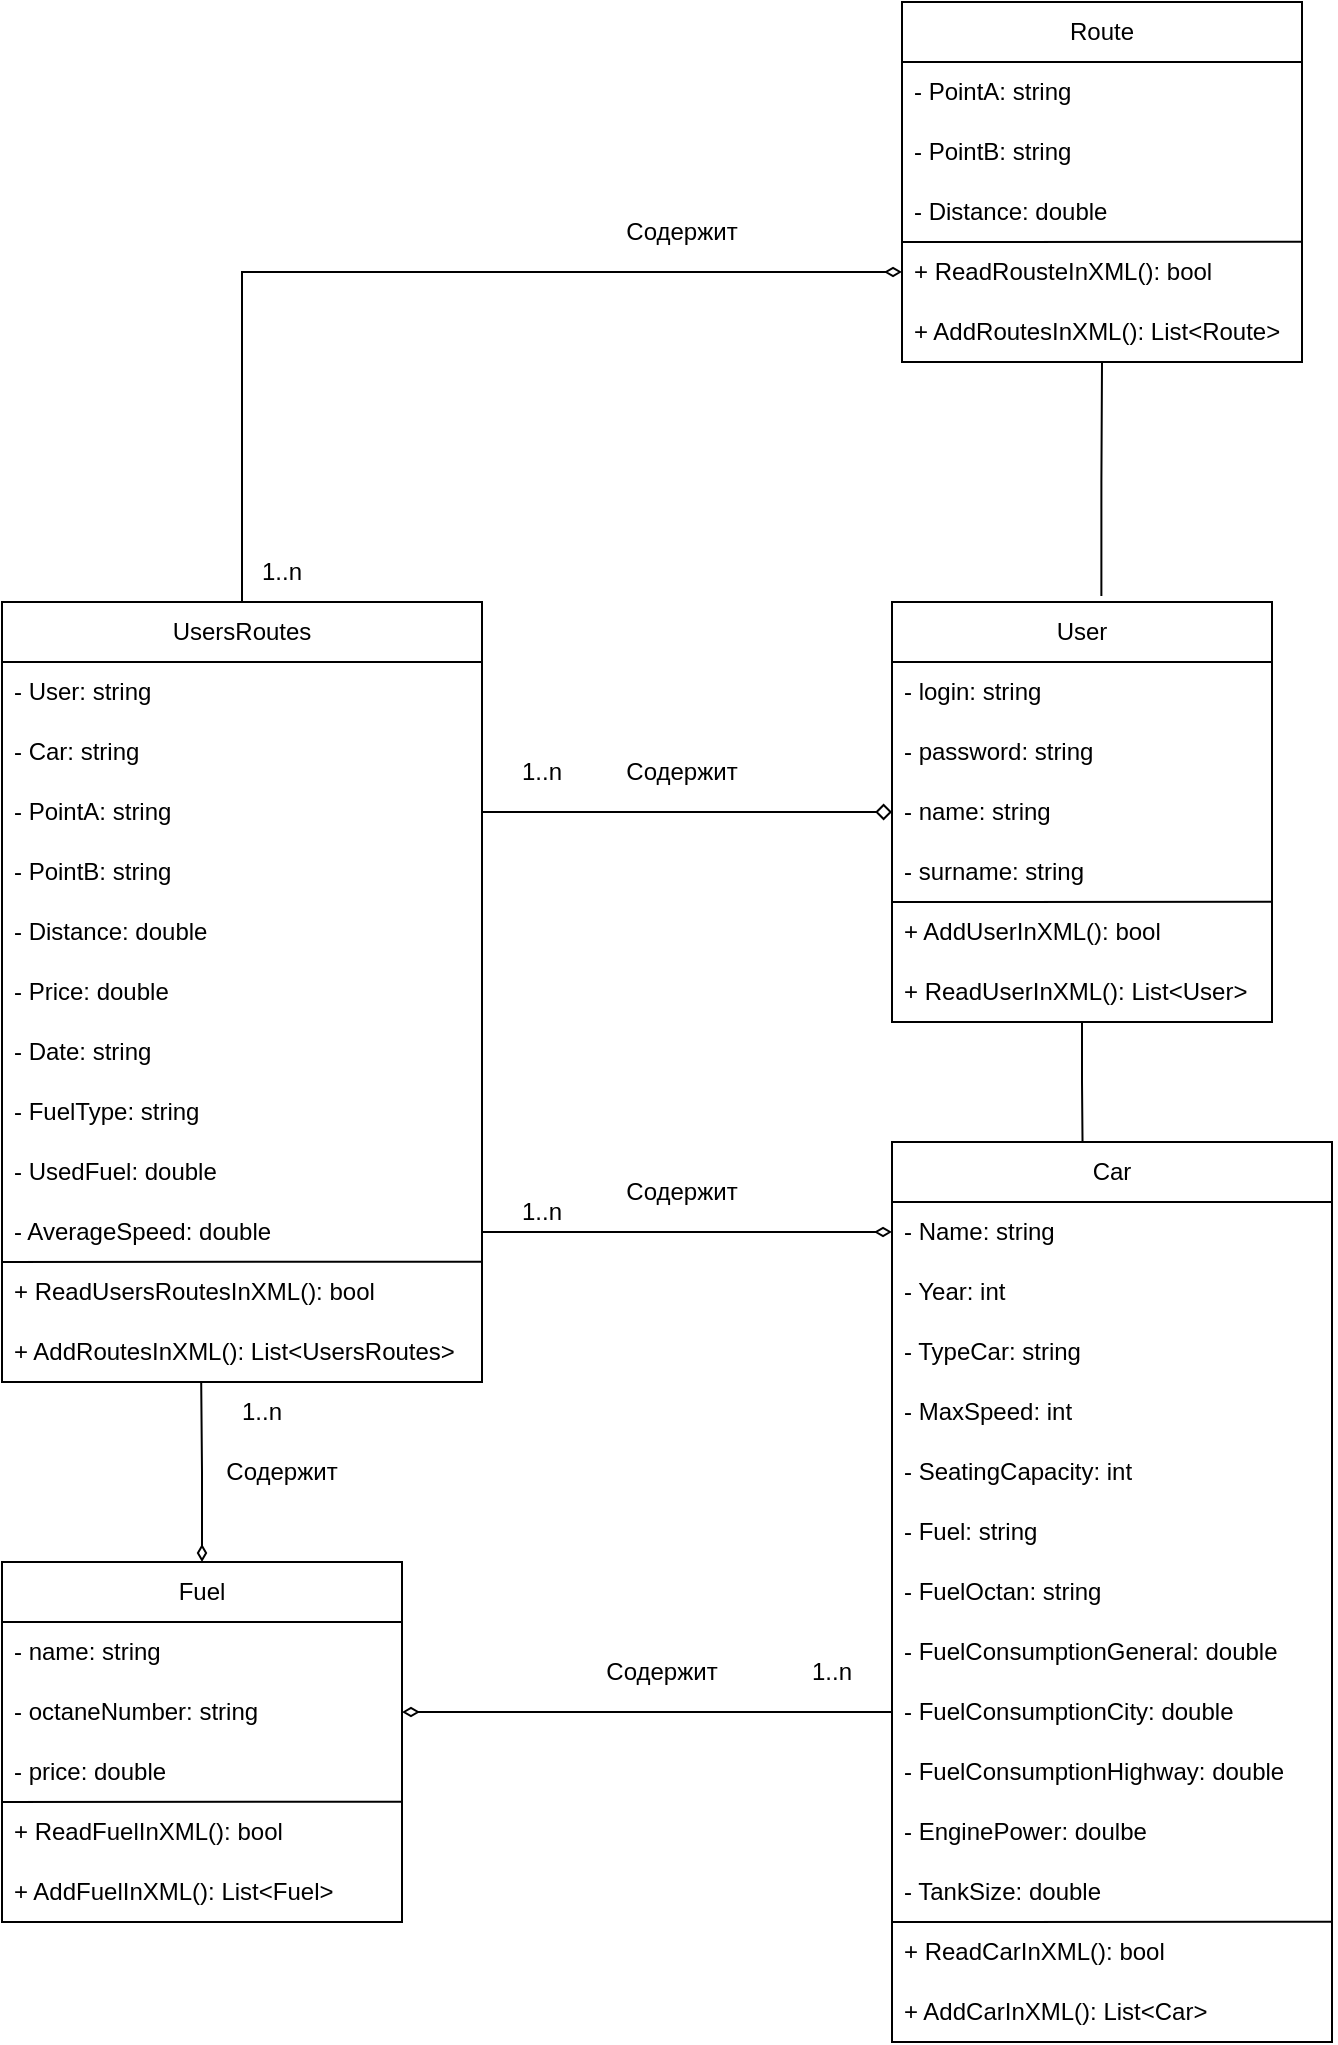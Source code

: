<mxfile version="21.3.7" type="device">
  <diagram name="Страница 1" id="2_VdFFS8q0AQupG_bi6Z">
    <mxGraphModel dx="880" dy="470" grid="1" gridSize="10" guides="1" tooltips="1" connect="1" arrows="1" fold="1" page="1" pageScale="1" pageWidth="827" pageHeight="1169" math="0" shadow="0">
      <root>
        <mxCell id="0" />
        <mxCell id="1" parent="0" />
        <mxCell id="ielNUXNQ5_RnPsxw6kpM-48" style="edgeStyle=orthogonalEdgeStyle;rounded=0;orthogonalLoop=1;jettySize=auto;html=1;entryX=0.5;entryY=1.009;entryDx=0;entryDy=0;entryPerimeter=0;exitX=0.551;exitY=-0.014;exitDx=0;exitDy=0;exitPerimeter=0;endArrow=none;endFill=0;" parent="1" source="ielNUXNQ5_RnPsxw6kpM-1" target="ielNUXNQ5_RnPsxw6kpM-17" edge="1">
          <mxGeometry relative="1" as="geometry">
            <mxPoint x="630" y="330" as="sourcePoint" />
          </mxGeometry>
        </mxCell>
        <mxCell id="ielNUXNQ5_RnPsxw6kpM-95" style="edgeStyle=orthogonalEdgeStyle;rounded=0;orthogonalLoop=1;jettySize=auto;html=1;entryX=0.433;entryY=-0.001;entryDx=0;entryDy=0;entryPerimeter=0;endArrow=none;endFill=0;" parent="1" source="ielNUXNQ5_RnPsxw6kpM-1" target="ielNUXNQ5_RnPsxw6kpM-25" edge="1">
          <mxGeometry relative="1" as="geometry" />
        </mxCell>
        <mxCell id="ielNUXNQ5_RnPsxw6kpM-1" value="User" style="swimlane;fontStyle=0;childLayout=stackLayout;horizontal=1;startSize=30;horizontalStack=0;resizeParent=1;resizeParentMax=0;resizeLast=0;collapsible=1;marginBottom=0;whiteSpace=wrap;html=1;" parent="1" vertex="1">
          <mxGeometry x="525" y="360" width="190" height="210" as="geometry" />
        </mxCell>
        <mxCell id="ielNUXNQ5_RnPsxw6kpM-2" value="- login: string" style="text;strokeColor=none;fillColor=none;align=left;verticalAlign=middle;spacingLeft=4;spacingRight=4;overflow=hidden;points=[[0,0.5],[1,0.5]];portConstraint=eastwest;rotatable=0;whiteSpace=wrap;html=1;" parent="ielNUXNQ5_RnPsxw6kpM-1" vertex="1">
          <mxGeometry y="30" width="190" height="30" as="geometry" />
        </mxCell>
        <mxCell id="ielNUXNQ5_RnPsxw6kpM-3" value="- password: string" style="text;strokeColor=none;fillColor=none;align=left;verticalAlign=middle;spacingLeft=4;spacingRight=4;overflow=hidden;points=[[0,0.5],[1,0.5]];portConstraint=eastwest;rotatable=0;whiteSpace=wrap;html=1;" parent="ielNUXNQ5_RnPsxw6kpM-1" vertex="1">
          <mxGeometry y="60" width="190" height="30" as="geometry" />
        </mxCell>
        <mxCell id="ielNUXNQ5_RnPsxw6kpM-4" value="- name: string" style="text;strokeColor=none;fillColor=none;align=left;verticalAlign=middle;spacingLeft=4;spacingRight=4;overflow=hidden;points=[[0,0.5],[1,0.5]];portConstraint=eastwest;rotatable=0;whiteSpace=wrap;html=1;" parent="ielNUXNQ5_RnPsxw6kpM-1" vertex="1">
          <mxGeometry y="90" width="190" height="30" as="geometry" />
        </mxCell>
        <mxCell id="ielNUXNQ5_RnPsxw6kpM-5" value="- surname: string" style="text;strokeColor=none;fillColor=none;align=left;verticalAlign=middle;spacingLeft=4;spacingRight=4;overflow=hidden;points=[[0,0.5],[1,0.5]];portConstraint=eastwest;rotatable=0;whiteSpace=wrap;html=1;" parent="ielNUXNQ5_RnPsxw6kpM-1" vertex="1">
          <mxGeometry y="120" width="190" height="30" as="geometry" />
        </mxCell>
        <mxCell id="ielNUXNQ5_RnPsxw6kpM-6" value="+ AddUserInXML(): bool" style="text;strokeColor=none;fillColor=none;align=left;verticalAlign=middle;spacingLeft=4;spacingRight=4;overflow=hidden;points=[[0,0.5],[1,0.5]];portConstraint=eastwest;rotatable=0;whiteSpace=wrap;html=1;" parent="ielNUXNQ5_RnPsxw6kpM-1" vertex="1">
          <mxGeometry y="150" width="190" height="30" as="geometry" />
        </mxCell>
        <mxCell id="ielNUXNQ5_RnPsxw6kpM-7" value="+ ReadUserInXML(): List&amp;lt;User&amp;gt;" style="text;strokeColor=none;fillColor=none;align=left;verticalAlign=middle;spacingLeft=4;spacingRight=4;overflow=hidden;points=[[0,0.5],[1,0.5]];portConstraint=eastwest;rotatable=0;whiteSpace=wrap;html=1;" parent="ielNUXNQ5_RnPsxw6kpM-1" vertex="1">
          <mxGeometry y="180" width="190" height="30" as="geometry" />
        </mxCell>
        <mxCell id="ielNUXNQ5_RnPsxw6kpM-10" value="" style="endArrow=none;html=1;rounded=0;entryX=1;entryY=-0.006;entryDx=0;entryDy=0;entryPerimeter=0;exitX=-0.002;exitY=0;exitDx=0;exitDy=0;exitPerimeter=0;" parent="ielNUXNQ5_RnPsxw6kpM-1" source="ielNUXNQ5_RnPsxw6kpM-6" target="ielNUXNQ5_RnPsxw6kpM-6" edge="1">
          <mxGeometry width="50" height="50" relative="1" as="geometry">
            <mxPoint x="-60" y="190" as="sourcePoint" />
            <mxPoint x="-10" y="140" as="targetPoint" />
          </mxGeometry>
        </mxCell>
        <mxCell id="ielNUXNQ5_RnPsxw6kpM-11" value="Route" style="swimlane;fontStyle=0;childLayout=stackLayout;horizontal=1;startSize=30;horizontalStack=0;resizeParent=1;resizeParentMax=0;resizeLast=0;collapsible=1;marginBottom=0;whiteSpace=wrap;html=1;" parent="1" vertex="1">
          <mxGeometry x="530" y="60" width="200" height="180" as="geometry" />
        </mxCell>
        <mxCell id="ielNUXNQ5_RnPsxw6kpM-12" value="- PointA: string" style="text;strokeColor=none;fillColor=none;align=left;verticalAlign=middle;spacingLeft=4;spacingRight=4;overflow=hidden;points=[[0,0.5],[1,0.5]];portConstraint=eastwest;rotatable=0;whiteSpace=wrap;html=1;" parent="ielNUXNQ5_RnPsxw6kpM-11" vertex="1">
          <mxGeometry y="30" width="200" height="30" as="geometry" />
        </mxCell>
        <mxCell id="ielNUXNQ5_RnPsxw6kpM-13" value="- PointB: string" style="text;strokeColor=none;fillColor=none;align=left;verticalAlign=middle;spacingLeft=4;spacingRight=4;overflow=hidden;points=[[0,0.5],[1,0.5]];portConstraint=eastwest;rotatable=0;whiteSpace=wrap;html=1;" parent="ielNUXNQ5_RnPsxw6kpM-11" vertex="1">
          <mxGeometry y="60" width="200" height="30" as="geometry" />
        </mxCell>
        <mxCell id="ielNUXNQ5_RnPsxw6kpM-14" value="- Distance: double" style="text;strokeColor=none;fillColor=none;align=left;verticalAlign=middle;spacingLeft=4;spacingRight=4;overflow=hidden;points=[[0,0.5],[1,0.5]];portConstraint=eastwest;rotatable=0;whiteSpace=wrap;html=1;" parent="ielNUXNQ5_RnPsxw6kpM-11" vertex="1">
          <mxGeometry y="90" width="200" height="30" as="geometry" />
        </mxCell>
        <mxCell id="ielNUXNQ5_RnPsxw6kpM-16" value="+ ReadRousteInXML(): bool" style="text;strokeColor=none;fillColor=none;align=left;verticalAlign=middle;spacingLeft=4;spacingRight=4;overflow=hidden;points=[[0,0.5],[1,0.5]];portConstraint=eastwest;rotatable=0;whiteSpace=wrap;html=1;" parent="ielNUXNQ5_RnPsxw6kpM-11" vertex="1">
          <mxGeometry y="120" width="200" height="30" as="geometry" />
        </mxCell>
        <mxCell id="ielNUXNQ5_RnPsxw6kpM-17" value="+ AddRoutesInXML(): List&amp;lt;Route&amp;gt;" style="text;strokeColor=none;fillColor=none;align=left;verticalAlign=middle;spacingLeft=4;spacingRight=4;overflow=hidden;points=[[0,0.5],[1,0.5]];portConstraint=eastwest;rotatable=0;whiteSpace=wrap;html=1;" parent="ielNUXNQ5_RnPsxw6kpM-11" vertex="1">
          <mxGeometry y="150" width="200" height="30" as="geometry" />
        </mxCell>
        <mxCell id="ielNUXNQ5_RnPsxw6kpM-18" value="" style="endArrow=none;html=1;rounded=0;entryX=1;entryY=-0.006;entryDx=0;entryDy=0;entryPerimeter=0;exitX=-0.002;exitY=0;exitDx=0;exitDy=0;exitPerimeter=0;" parent="ielNUXNQ5_RnPsxw6kpM-11" source="ielNUXNQ5_RnPsxw6kpM-16" target="ielNUXNQ5_RnPsxw6kpM-16" edge="1">
          <mxGeometry width="50" height="50" relative="1" as="geometry">
            <mxPoint x="-60" y="190" as="sourcePoint" />
            <mxPoint x="-10" y="140" as="targetPoint" />
          </mxGeometry>
        </mxCell>
        <mxCell id="ielNUXNQ5_RnPsxw6kpM-20" value="1..n" style="text;html=1;strokeColor=none;fillColor=none;align=center;verticalAlign=middle;whiteSpace=wrap;rounded=0;" parent="1" vertex="1">
          <mxGeometry x="190" y="330" width="60" height="30" as="geometry" />
        </mxCell>
        <mxCell id="ielNUXNQ5_RnPsxw6kpM-66" style="edgeStyle=orthogonalEdgeStyle;rounded=0;orthogonalLoop=1;jettySize=auto;html=1;entryX=1;entryY=0.5;entryDx=0;entryDy=0;startArrow=none;startFill=0;endArrow=diamondThin;endFill=0;exitX=0;exitY=0.5;exitDx=0;exitDy=0;" parent="1" source="ielNUXNQ5_RnPsxw6kpM-34" target="ielNUXNQ5_RnPsxw6kpM-43" edge="1">
          <mxGeometry relative="1" as="geometry">
            <mxPoint x="610" y="630" as="sourcePoint" />
          </mxGeometry>
        </mxCell>
        <mxCell id="ielNUXNQ5_RnPsxw6kpM-25" value="Car" style="swimlane;fontStyle=0;childLayout=stackLayout;horizontal=1;startSize=30;horizontalStack=0;resizeParent=1;resizeParentMax=0;resizeLast=0;collapsible=1;marginBottom=0;whiteSpace=wrap;html=1;" parent="1" vertex="1">
          <mxGeometry x="525" y="630" width="220" height="450" as="geometry" />
        </mxCell>
        <mxCell id="ielNUXNQ5_RnPsxw6kpM-26" value="- Name: string" style="text;strokeColor=none;fillColor=none;align=left;verticalAlign=middle;spacingLeft=4;spacingRight=4;overflow=hidden;points=[[0,0.5],[1,0.5]];portConstraint=eastwest;rotatable=0;whiteSpace=wrap;html=1;" parent="ielNUXNQ5_RnPsxw6kpM-25" vertex="1">
          <mxGeometry y="30" width="220" height="30" as="geometry" />
        </mxCell>
        <mxCell id="ielNUXNQ5_RnPsxw6kpM-27" value="- Year: int" style="text;strokeColor=none;fillColor=none;align=left;verticalAlign=middle;spacingLeft=4;spacingRight=4;overflow=hidden;points=[[0,0.5],[1,0.5]];portConstraint=eastwest;rotatable=0;whiteSpace=wrap;html=1;" parent="ielNUXNQ5_RnPsxw6kpM-25" vertex="1">
          <mxGeometry y="60" width="220" height="30" as="geometry" />
        </mxCell>
        <mxCell id="ielNUXNQ5_RnPsxw6kpM-28" value="- TypeCar: string" style="text;strokeColor=none;fillColor=none;align=left;verticalAlign=middle;spacingLeft=4;spacingRight=4;overflow=hidden;points=[[0,0.5],[1,0.5]];portConstraint=eastwest;rotatable=0;whiteSpace=wrap;html=1;" parent="ielNUXNQ5_RnPsxw6kpM-25" vertex="1">
          <mxGeometry y="90" width="220" height="30" as="geometry" />
        </mxCell>
        <mxCell id="ielNUXNQ5_RnPsxw6kpM-29" value="- MaxSpeed: int" style="text;strokeColor=none;fillColor=none;align=left;verticalAlign=middle;spacingLeft=4;spacingRight=4;overflow=hidden;points=[[0,0.5],[1,0.5]];portConstraint=eastwest;rotatable=0;whiteSpace=wrap;html=1;" parent="ielNUXNQ5_RnPsxw6kpM-25" vertex="1">
          <mxGeometry y="120" width="220" height="30" as="geometry" />
        </mxCell>
        <mxCell id="ielNUXNQ5_RnPsxw6kpM-37" value="- SeatingCapacity: int" style="text;strokeColor=none;fillColor=none;align=left;verticalAlign=middle;spacingLeft=4;spacingRight=4;overflow=hidden;points=[[0,0.5],[1,0.5]];portConstraint=eastwest;rotatable=0;whiteSpace=wrap;html=1;" parent="ielNUXNQ5_RnPsxw6kpM-25" vertex="1">
          <mxGeometry y="150" width="220" height="30" as="geometry" />
        </mxCell>
        <mxCell id="ielNUXNQ5_RnPsxw6kpM-36" value="- Fuel: string" style="text;strokeColor=none;fillColor=none;align=left;verticalAlign=middle;spacingLeft=4;spacingRight=4;overflow=hidden;points=[[0,0.5],[1,0.5]];portConstraint=eastwest;rotatable=0;whiteSpace=wrap;html=1;" parent="ielNUXNQ5_RnPsxw6kpM-25" vertex="1">
          <mxGeometry y="180" width="220" height="30" as="geometry" />
        </mxCell>
        <mxCell id="ielNUXNQ5_RnPsxw6kpM-38" value="- FuelOctan: string" style="text;strokeColor=none;fillColor=none;align=left;verticalAlign=middle;spacingLeft=4;spacingRight=4;overflow=hidden;points=[[0,0.5],[1,0.5]];portConstraint=eastwest;rotatable=0;whiteSpace=wrap;html=1;" parent="ielNUXNQ5_RnPsxw6kpM-25" vertex="1">
          <mxGeometry y="210" width="220" height="30" as="geometry" />
        </mxCell>
        <mxCell id="ielNUXNQ5_RnPsxw6kpM-35" value="- FuelConsumptionGeneral: double" style="text;strokeColor=none;fillColor=none;align=left;verticalAlign=middle;spacingLeft=4;spacingRight=4;overflow=hidden;points=[[0,0.5],[1,0.5]];portConstraint=eastwest;rotatable=0;whiteSpace=wrap;html=1;" parent="ielNUXNQ5_RnPsxw6kpM-25" vertex="1">
          <mxGeometry y="240" width="220" height="30" as="geometry" />
        </mxCell>
        <mxCell id="ielNUXNQ5_RnPsxw6kpM-34" value="- FuelConsumptionCity: double&lt;span style=&quot;white-space: pre;&quot;&gt;&#x9;&lt;/span&gt;" style="text;strokeColor=none;fillColor=none;align=left;verticalAlign=middle;spacingLeft=4;spacingRight=4;overflow=hidden;points=[[0,0.5],[1,0.5]];portConstraint=eastwest;rotatable=0;whiteSpace=wrap;html=1;" parent="ielNUXNQ5_RnPsxw6kpM-25" vertex="1">
          <mxGeometry y="270" width="220" height="30" as="geometry" />
        </mxCell>
        <mxCell id="ielNUXNQ5_RnPsxw6kpM-39" value="- FuelConsumptionHighway: double" style="text;strokeColor=none;fillColor=none;align=left;verticalAlign=middle;spacingLeft=4;spacingRight=4;overflow=hidden;points=[[0,0.5],[1,0.5]];portConstraint=eastwest;rotatable=0;whiteSpace=wrap;html=1;" parent="ielNUXNQ5_RnPsxw6kpM-25" vertex="1">
          <mxGeometry y="300" width="220" height="30" as="geometry" />
        </mxCell>
        <mxCell id="ielNUXNQ5_RnPsxw6kpM-40" value="- EnginePower: doulbe" style="text;strokeColor=none;fillColor=none;align=left;verticalAlign=middle;spacingLeft=4;spacingRight=4;overflow=hidden;points=[[0,0.5],[1,0.5]];portConstraint=eastwest;rotatable=0;whiteSpace=wrap;html=1;" parent="ielNUXNQ5_RnPsxw6kpM-25" vertex="1">
          <mxGeometry y="330" width="220" height="30" as="geometry" />
        </mxCell>
        <mxCell id="ielNUXNQ5_RnPsxw6kpM-33" value="- TankSize: double" style="text;strokeColor=none;fillColor=none;align=left;verticalAlign=middle;spacingLeft=4;spacingRight=4;overflow=hidden;points=[[0,0.5],[1,0.5]];portConstraint=eastwest;rotatable=0;whiteSpace=wrap;html=1;" parent="ielNUXNQ5_RnPsxw6kpM-25" vertex="1">
          <mxGeometry y="360" width="220" height="30" as="geometry" />
        </mxCell>
        <mxCell id="ielNUXNQ5_RnPsxw6kpM-30" value="+ ReadCarInXML(): bool" style="text;strokeColor=none;fillColor=none;align=left;verticalAlign=middle;spacingLeft=4;spacingRight=4;overflow=hidden;points=[[0,0.5],[1,0.5]];portConstraint=eastwest;rotatable=0;whiteSpace=wrap;html=1;" parent="ielNUXNQ5_RnPsxw6kpM-25" vertex="1">
          <mxGeometry y="390" width="220" height="30" as="geometry" />
        </mxCell>
        <mxCell id="ielNUXNQ5_RnPsxw6kpM-31" value="+ AddCarInXML(): List&amp;lt;Car&amp;gt;" style="text;strokeColor=none;fillColor=none;align=left;verticalAlign=middle;spacingLeft=4;spacingRight=4;overflow=hidden;points=[[0,0.5],[1,0.5]];portConstraint=eastwest;rotatable=0;whiteSpace=wrap;html=1;" parent="ielNUXNQ5_RnPsxw6kpM-25" vertex="1">
          <mxGeometry y="420" width="220" height="30" as="geometry" />
        </mxCell>
        <mxCell id="ielNUXNQ5_RnPsxw6kpM-32" value="" style="endArrow=none;html=1;rounded=0;entryX=1;entryY=-0.006;entryDx=0;entryDy=0;entryPerimeter=0;exitX=-0.002;exitY=0;exitDx=0;exitDy=0;exitPerimeter=0;" parent="ielNUXNQ5_RnPsxw6kpM-25" source="ielNUXNQ5_RnPsxw6kpM-30" target="ielNUXNQ5_RnPsxw6kpM-30" edge="1">
          <mxGeometry width="50" height="50" relative="1" as="geometry">
            <mxPoint x="-60" y="190" as="sourcePoint" />
            <mxPoint x="-10" y="140" as="targetPoint" />
          </mxGeometry>
        </mxCell>
        <mxCell id="ielNUXNQ5_RnPsxw6kpM-90" style="edgeStyle=orthogonalEdgeStyle;rounded=0;orthogonalLoop=1;jettySize=auto;html=1;entryX=0.415;entryY=0.996;entryDx=0;entryDy=0;entryPerimeter=0;startArrow=diamondThin;startFill=0;endArrow=none;endFill=0;" parent="1" source="ielNUXNQ5_RnPsxw6kpM-41" target="ielNUXNQ5_RnPsxw6kpM-63" edge="1">
          <mxGeometry relative="1" as="geometry">
            <mxPoint x="250" y="760" as="targetPoint" />
          </mxGeometry>
        </mxCell>
        <mxCell id="ielNUXNQ5_RnPsxw6kpM-41" value="Fuel" style="swimlane;fontStyle=0;childLayout=stackLayout;horizontal=1;startSize=30;horizontalStack=0;resizeParent=1;resizeParentMax=0;resizeLast=0;collapsible=1;marginBottom=0;whiteSpace=wrap;html=1;" parent="1" vertex="1">
          <mxGeometry x="80" y="840" width="200" height="180" as="geometry" />
        </mxCell>
        <mxCell id="ielNUXNQ5_RnPsxw6kpM-42" value="- name: string" style="text;strokeColor=none;fillColor=none;align=left;verticalAlign=middle;spacingLeft=4;spacingRight=4;overflow=hidden;points=[[0,0.5],[1,0.5]];portConstraint=eastwest;rotatable=0;whiteSpace=wrap;html=1;" parent="ielNUXNQ5_RnPsxw6kpM-41" vertex="1">
          <mxGeometry y="30" width="200" height="30" as="geometry" />
        </mxCell>
        <mxCell id="ielNUXNQ5_RnPsxw6kpM-43" value="- octaneNumber: string" style="text;strokeColor=none;fillColor=none;align=left;verticalAlign=middle;spacingLeft=4;spacingRight=4;overflow=hidden;points=[[0,0.5],[1,0.5]];portConstraint=eastwest;rotatable=0;whiteSpace=wrap;html=1;" parent="ielNUXNQ5_RnPsxw6kpM-41" vertex="1">
          <mxGeometry y="60" width="200" height="30" as="geometry" />
        </mxCell>
        <mxCell id="ielNUXNQ5_RnPsxw6kpM-44" value="- price: double" style="text;strokeColor=none;fillColor=none;align=left;verticalAlign=middle;spacingLeft=4;spacingRight=4;overflow=hidden;points=[[0,0.5],[1,0.5]];portConstraint=eastwest;rotatable=0;whiteSpace=wrap;html=1;" parent="ielNUXNQ5_RnPsxw6kpM-41" vertex="1">
          <mxGeometry y="90" width="200" height="30" as="geometry" />
        </mxCell>
        <mxCell id="ielNUXNQ5_RnPsxw6kpM-45" value="+ ReadFuelInXML(): bool" style="text;strokeColor=none;fillColor=none;align=left;verticalAlign=middle;spacingLeft=4;spacingRight=4;overflow=hidden;points=[[0,0.5],[1,0.5]];portConstraint=eastwest;rotatable=0;whiteSpace=wrap;html=1;" parent="ielNUXNQ5_RnPsxw6kpM-41" vertex="1">
          <mxGeometry y="120" width="200" height="30" as="geometry" />
        </mxCell>
        <mxCell id="ielNUXNQ5_RnPsxw6kpM-46" value="+ AddFuelInXML(): List&amp;lt;Fuel&amp;gt;" style="text;strokeColor=none;fillColor=none;align=left;verticalAlign=middle;spacingLeft=4;spacingRight=4;overflow=hidden;points=[[0,0.5],[1,0.5]];portConstraint=eastwest;rotatable=0;whiteSpace=wrap;html=1;" parent="ielNUXNQ5_RnPsxw6kpM-41" vertex="1">
          <mxGeometry y="150" width="200" height="30" as="geometry" />
        </mxCell>
        <mxCell id="ielNUXNQ5_RnPsxw6kpM-47" value="" style="endArrow=none;html=1;rounded=0;entryX=1;entryY=-0.006;entryDx=0;entryDy=0;entryPerimeter=0;exitX=-0.002;exitY=0;exitDx=0;exitDy=0;exitPerimeter=0;" parent="ielNUXNQ5_RnPsxw6kpM-41" source="ielNUXNQ5_RnPsxw6kpM-45" target="ielNUXNQ5_RnPsxw6kpM-45" edge="1">
          <mxGeometry width="50" height="50" relative="1" as="geometry">
            <mxPoint x="-60" y="190" as="sourcePoint" />
            <mxPoint x="-10" y="140" as="targetPoint" />
          </mxGeometry>
        </mxCell>
        <mxCell id="ielNUXNQ5_RnPsxw6kpM-70" style="edgeStyle=orthogonalEdgeStyle;rounded=0;orthogonalLoop=1;jettySize=auto;html=1;entryX=0;entryY=0.5;entryDx=0;entryDy=0;exitX=0.5;exitY=0;exitDx=0;exitDy=0;endArrow=diamondThin;endFill=0;" parent="1" source="ielNUXNQ5_RnPsxw6kpM-49" target="ielNUXNQ5_RnPsxw6kpM-16" edge="1">
          <mxGeometry relative="1" as="geometry">
            <Array as="points">
              <mxPoint x="200" y="195" />
            </Array>
          </mxGeometry>
        </mxCell>
        <mxCell id="ielNUXNQ5_RnPsxw6kpM-49" value="UsersRoutes" style="swimlane;fontStyle=0;childLayout=stackLayout;horizontal=1;startSize=30;horizontalStack=0;resizeParent=1;resizeParentMax=0;resizeLast=0;collapsible=1;marginBottom=0;whiteSpace=wrap;html=1;" parent="1" vertex="1">
          <mxGeometry x="80" y="360" width="240" height="390" as="geometry" />
        </mxCell>
        <mxCell id="ielNUXNQ5_RnPsxw6kpM-50" value="- User: string" style="text;strokeColor=none;fillColor=none;align=left;verticalAlign=middle;spacingLeft=4;spacingRight=4;overflow=hidden;points=[[0,0.5],[1,0.5]];portConstraint=eastwest;rotatable=0;whiteSpace=wrap;html=1;" parent="ielNUXNQ5_RnPsxw6kpM-49" vertex="1">
          <mxGeometry y="30" width="240" height="30" as="geometry" />
        </mxCell>
        <mxCell id="ielNUXNQ5_RnPsxw6kpM-51" value="- Car: string" style="text;strokeColor=none;fillColor=none;align=left;verticalAlign=middle;spacingLeft=4;spacingRight=4;overflow=hidden;points=[[0,0.5],[1,0.5]];portConstraint=eastwest;rotatable=0;whiteSpace=wrap;html=1;" parent="ielNUXNQ5_RnPsxw6kpM-49" vertex="1">
          <mxGeometry y="60" width="240" height="30" as="geometry" />
        </mxCell>
        <mxCell id="ielNUXNQ5_RnPsxw6kpM-52" value="- PointA: string" style="text;strokeColor=none;fillColor=none;align=left;verticalAlign=middle;spacingLeft=4;spacingRight=4;overflow=hidden;points=[[0,0.5],[1,0.5]];portConstraint=eastwest;rotatable=0;whiteSpace=wrap;html=1;" parent="ielNUXNQ5_RnPsxw6kpM-49" vertex="1">
          <mxGeometry y="90" width="240" height="30" as="geometry" />
        </mxCell>
        <mxCell id="ielNUXNQ5_RnPsxw6kpM-53" value="- PointB: string" style="text;strokeColor=none;fillColor=none;align=left;verticalAlign=middle;spacingLeft=4;spacingRight=4;overflow=hidden;points=[[0,0.5],[1,0.5]];portConstraint=eastwest;rotatable=0;whiteSpace=wrap;html=1;" parent="ielNUXNQ5_RnPsxw6kpM-49" vertex="1">
          <mxGeometry y="120" width="240" height="30" as="geometry" />
        </mxCell>
        <mxCell id="ielNUXNQ5_RnPsxw6kpM-54" value="- Distance: double" style="text;strokeColor=none;fillColor=none;align=left;verticalAlign=middle;spacingLeft=4;spacingRight=4;overflow=hidden;points=[[0,0.5],[1,0.5]];portConstraint=eastwest;rotatable=0;whiteSpace=wrap;html=1;" parent="ielNUXNQ5_RnPsxw6kpM-49" vertex="1">
          <mxGeometry y="150" width="240" height="30" as="geometry" />
        </mxCell>
        <mxCell id="ielNUXNQ5_RnPsxw6kpM-55" value="- Price: double" style="text;strokeColor=none;fillColor=none;align=left;verticalAlign=middle;spacingLeft=4;spacingRight=4;overflow=hidden;points=[[0,0.5],[1,0.5]];portConstraint=eastwest;rotatable=0;whiteSpace=wrap;html=1;" parent="ielNUXNQ5_RnPsxw6kpM-49" vertex="1">
          <mxGeometry y="180" width="240" height="30" as="geometry" />
        </mxCell>
        <mxCell id="ielNUXNQ5_RnPsxw6kpM-56" value="- Date: string" style="text;strokeColor=none;fillColor=none;align=left;verticalAlign=middle;spacingLeft=4;spacingRight=4;overflow=hidden;points=[[0,0.5],[1,0.5]];portConstraint=eastwest;rotatable=0;whiteSpace=wrap;html=1;" parent="ielNUXNQ5_RnPsxw6kpM-49" vertex="1">
          <mxGeometry y="210" width="240" height="30" as="geometry" />
        </mxCell>
        <mxCell id="ielNUXNQ5_RnPsxw6kpM-57" value="- FuelType: string" style="text;strokeColor=none;fillColor=none;align=left;verticalAlign=middle;spacingLeft=4;spacingRight=4;overflow=hidden;points=[[0,0.5],[1,0.5]];portConstraint=eastwest;rotatable=0;whiteSpace=wrap;html=1;" parent="ielNUXNQ5_RnPsxw6kpM-49" vertex="1">
          <mxGeometry y="240" width="240" height="30" as="geometry" />
        </mxCell>
        <mxCell id="ielNUXNQ5_RnPsxw6kpM-58" value="- UsedFuel: double&lt;span style=&quot;&quot;&gt;&lt;span style=&quot;white-space: pre;&quot;&gt;&amp;nbsp;&amp;nbsp;&amp;nbsp;&amp;nbsp;&lt;/span&gt;&lt;/span&gt;" style="text;strokeColor=none;fillColor=none;align=left;verticalAlign=middle;spacingLeft=4;spacingRight=4;overflow=hidden;points=[[0,0.5],[1,0.5]];portConstraint=eastwest;rotatable=0;whiteSpace=wrap;html=1;" parent="ielNUXNQ5_RnPsxw6kpM-49" vertex="1">
          <mxGeometry y="270" width="240" height="30" as="geometry" />
        </mxCell>
        <mxCell id="ielNUXNQ5_RnPsxw6kpM-59" value="- AverageSpeed: double" style="text;strokeColor=none;fillColor=none;align=left;verticalAlign=middle;spacingLeft=4;spacingRight=4;overflow=hidden;points=[[0,0.5],[1,0.5]];portConstraint=eastwest;rotatable=0;whiteSpace=wrap;html=1;" parent="ielNUXNQ5_RnPsxw6kpM-49" vertex="1">
          <mxGeometry y="300" width="240" height="30" as="geometry" />
        </mxCell>
        <mxCell id="ielNUXNQ5_RnPsxw6kpM-62" value="+ ReadUsersRoutesInXML(): bool" style="text;strokeColor=none;fillColor=none;align=left;verticalAlign=middle;spacingLeft=4;spacingRight=4;overflow=hidden;points=[[0,0.5],[1,0.5]];portConstraint=eastwest;rotatable=0;whiteSpace=wrap;html=1;" parent="ielNUXNQ5_RnPsxw6kpM-49" vertex="1">
          <mxGeometry y="330" width="240" height="30" as="geometry" />
        </mxCell>
        <mxCell id="ielNUXNQ5_RnPsxw6kpM-63" value="+ AddRoutesInXML(): List&amp;lt;UsersRoutes&amp;gt;" style="text;strokeColor=none;fillColor=none;align=left;verticalAlign=middle;spacingLeft=4;spacingRight=4;overflow=hidden;points=[[0,0.5],[1,0.5]];portConstraint=eastwest;rotatable=0;whiteSpace=wrap;html=1;" parent="ielNUXNQ5_RnPsxw6kpM-49" vertex="1">
          <mxGeometry y="360" width="240" height="30" as="geometry" />
        </mxCell>
        <mxCell id="ielNUXNQ5_RnPsxw6kpM-64" value="" style="endArrow=none;html=1;rounded=0;entryX=1;entryY=-0.006;entryDx=0;entryDy=0;entryPerimeter=0;exitX=-0.002;exitY=0;exitDx=0;exitDy=0;exitPerimeter=0;" parent="ielNUXNQ5_RnPsxw6kpM-49" source="ielNUXNQ5_RnPsxw6kpM-62" target="ielNUXNQ5_RnPsxw6kpM-62" edge="1">
          <mxGeometry width="50" height="50" relative="1" as="geometry">
            <mxPoint x="-60" y="190" as="sourcePoint" />
            <mxPoint x="-10" y="140" as="targetPoint" />
          </mxGeometry>
        </mxCell>
        <mxCell id="ielNUXNQ5_RnPsxw6kpM-71" value="Содержит" style="text;html=1;strokeColor=none;fillColor=none;align=center;verticalAlign=middle;whiteSpace=wrap;rounded=0;" parent="1" vertex="1">
          <mxGeometry x="390" y="160" width="60" height="30" as="geometry" />
        </mxCell>
        <mxCell id="ielNUXNQ5_RnPsxw6kpM-76" value="Содержит" style="text;html=1;strokeColor=none;fillColor=none;align=center;verticalAlign=middle;whiteSpace=wrap;rounded=0;" parent="1" vertex="1">
          <mxGeometry x="390" y="430" width="60" height="30" as="geometry" />
        </mxCell>
        <mxCell id="ielNUXNQ5_RnPsxw6kpM-78" value="1..n" style="text;html=1;strokeColor=none;fillColor=none;align=center;verticalAlign=middle;whiteSpace=wrap;rounded=0;" parent="1" vertex="1">
          <mxGeometry x="320" y="430" width="60" height="30" as="geometry" />
        </mxCell>
        <mxCell id="ielNUXNQ5_RnPsxw6kpM-79" style="edgeStyle=orthogonalEdgeStyle;rounded=0;orthogonalLoop=1;jettySize=auto;html=1;entryX=0;entryY=0.5;entryDx=0;entryDy=0;exitX=1;exitY=0.5;exitDx=0;exitDy=0;endArrow=diamondThin;endFill=0;" parent="1" source="ielNUXNQ5_RnPsxw6kpM-59" target="ielNUXNQ5_RnPsxw6kpM-26" edge="1">
          <mxGeometry relative="1" as="geometry" />
        </mxCell>
        <mxCell id="ielNUXNQ5_RnPsxw6kpM-81" value="Содержит" style="text;html=1;strokeColor=none;fillColor=none;align=center;verticalAlign=middle;whiteSpace=wrap;rounded=0;" parent="1" vertex="1">
          <mxGeometry x="390" y="640" width="60" height="30" as="geometry" />
        </mxCell>
        <mxCell id="ielNUXNQ5_RnPsxw6kpM-82" value="1..n" style="text;html=1;strokeColor=none;fillColor=none;align=center;verticalAlign=middle;whiteSpace=wrap;rounded=0;" parent="1" vertex="1">
          <mxGeometry x="320" y="650" width="60" height="30" as="geometry" />
        </mxCell>
        <mxCell id="ielNUXNQ5_RnPsxw6kpM-86" value="Содержит" style="text;html=1;strokeColor=none;fillColor=none;align=center;verticalAlign=middle;whiteSpace=wrap;rounded=0;" parent="1" vertex="1">
          <mxGeometry x="190" y="780" width="60" height="30" as="geometry" />
        </mxCell>
        <mxCell id="ielNUXNQ5_RnPsxw6kpM-87" value="1..n" style="text;html=1;strokeColor=none;fillColor=none;align=center;verticalAlign=middle;whiteSpace=wrap;rounded=0;" parent="1" vertex="1">
          <mxGeometry x="180" y="750" width="60" height="30" as="geometry" />
        </mxCell>
        <mxCell id="ielNUXNQ5_RnPsxw6kpM-91" style="edgeStyle=orthogonalEdgeStyle;rounded=0;orthogonalLoop=1;jettySize=auto;html=1;entryX=0;entryY=0.5;entryDx=0;entryDy=0;endArrow=diamond;endFill=0;" parent="1" source="ielNUXNQ5_RnPsxw6kpM-52" target="ielNUXNQ5_RnPsxw6kpM-4" edge="1">
          <mxGeometry relative="1" as="geometry" />
        </mxCell>
        <mxCell id="zuegyTm9K2RdiNnvOsET-3" value="Содержит" style="text;html=1;strokeColor=none;fillColor=none;align=center;verticalAlign=middle;whiteSpace=wrap;rounded=0;" vertex="1" parent="1">
          <mxGeometry x="380" y="880" width="60" height="30" as="geometry" />
        </mxCell>
        <mxCell id="zuegyTm9K2RdiNnvOsET-4" value="1..n" style="text;html=1;strokeColor=none;fillColor=none;align=center;verticalAlign=middle;whiteSpace=wrap;rounded=0;" vertex="1" parent="1">
          <mxGeometry x="465" y="880" width="60" height="30" as="geometry" />
        </mxCell>
      </root>
    </mxGraphModel>
  </diagram>
</mxfile>
